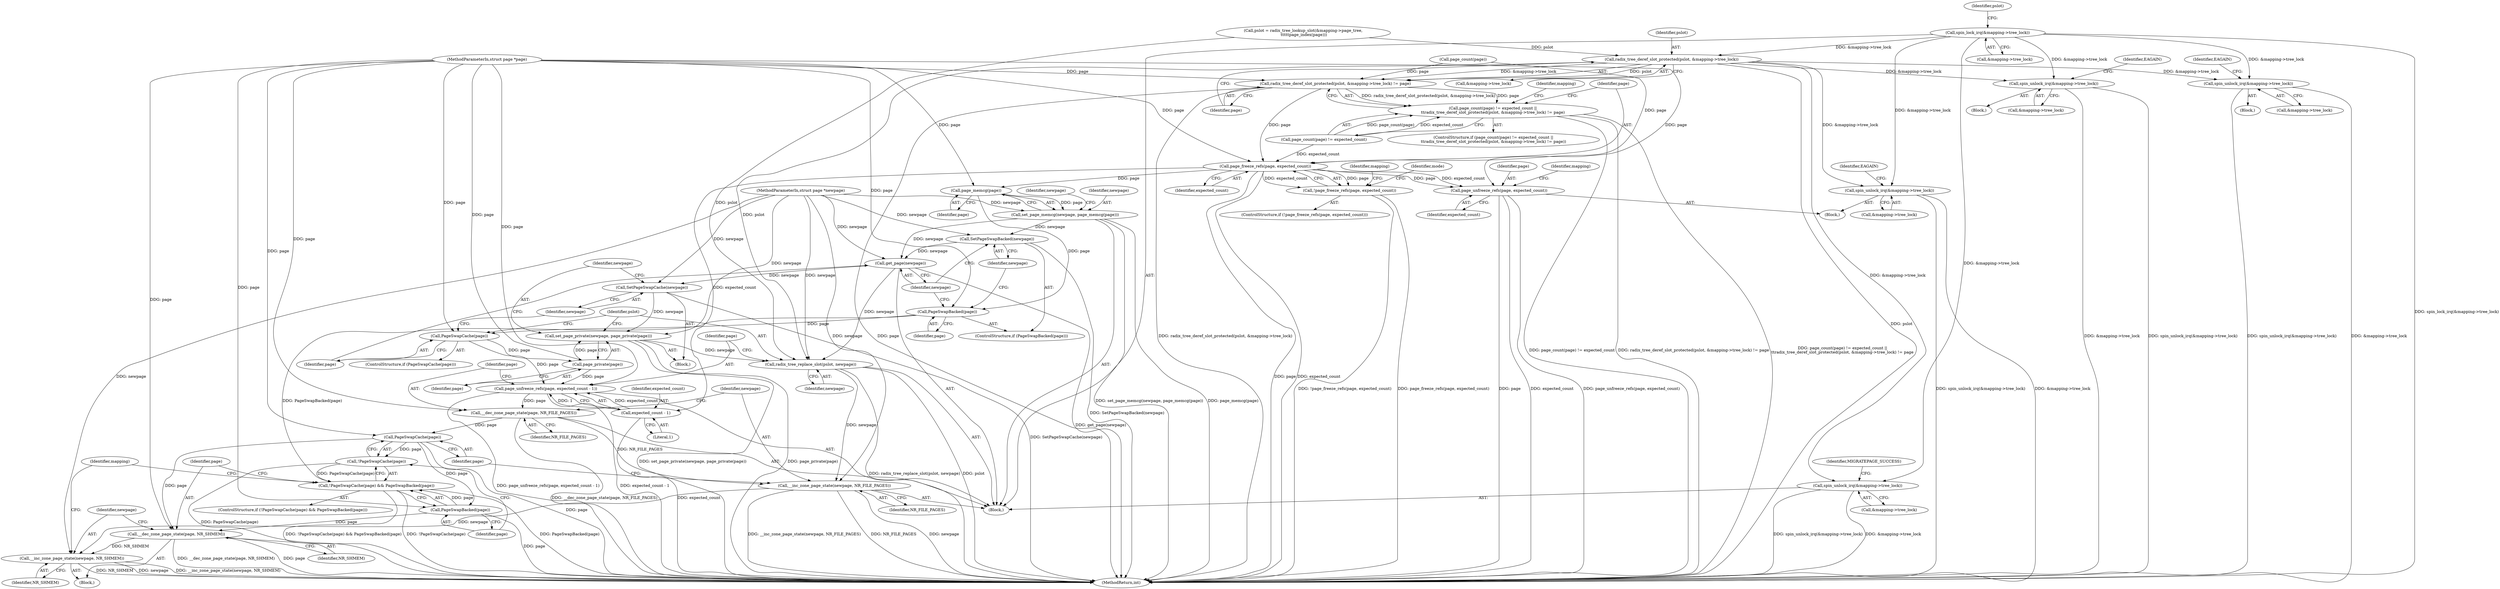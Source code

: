 digraph "0_linux_42cb14b110a5698ccf26ce59c4441722605a3743_0@pointer" {
"1000159" [label="(Call,spin_lock_irq(&mapping->tree_lock))"];
"1000186" [label="(Call,radix_tree_deref_slot_protected(pslot, &mapping->tree_lock))"];
"1000185" [label="(Call,radix_tree_deref_slot_protected(pslot, &mapping->tree_lock) != page)"];
"1000180" [label="(Call,page_count(page) != expected_count ||\n\t\tradix_tree_deref_slot_protected(pslot, &mapping->tree_lock) != page)"];
"1000204" [label="(Call,page_freeze_refs(page, expected_count))"];
"1000203" [label="(Call,!page_freeze_refs(page, expected_count))"];
"1000228" [label="(Call,page_unfreeze_refs(page, expected_count))"];
"1000241" [label="(Call,page_memcg(page))"];
"1000239" [label="(Call,set_page_memcg(newpage, page_memcg(page)))"];
"1000260" [label="(Call,SetPageSwapBacked(newpage))"];
"1000262" [label="(Call,get_page(newpage))"];
"1000268" [label="(Call,SetPageSwapCache(newpage))"];
"1000270" [label="(Call,set_page_private(newpage, page_private(page)))"];
"1000274" [label="(Call,radix_tree_replace_slot(pslot, newpage))"];
"1000285" [label="(Call,__inc_zone_page_state(newpage, NR_FILE_PAGES))"];
"1000299" [label="(Call,__inc_zone_page_state(newpage, NR_SHMEM))"];
"1000258" [label="(Call,PageSwapBacked(page))"];
"1000265" [label="(Call,PageSwapCache(page))"];
"1000272" [label="(Call,page_private(page))"];
"1000277" [label="(Call,page_unfreeze_refs(page, expected_count - 1))"];
"1000282" [label="(Call,__dec_zone_page_state(page, NR_FILE_PAGES))"];
"1000291" [label="(Call,PageSwapCache(page))"];
"1000290" [label="(Call,!PageSwapCache(page))"];
"1000289" [label="(Call,!PageSwapCache(page) && PageSwapBacked(page))"];
"1000293" [label="(Call,PageSwapBacked(page))"];
"1000296" [label="(Call,__dec_zone_page_state(page, NR_SHMEM))"];
"1000279" [label="(Call,expected_count - 1)"];
"1000194" [label="(Call,spin_unlock_irq(&mapping->tree_lock))"];
"1000208" [label="(Call,spin_unlock_irq(&mapping->tree_lock))"];
"1000231" [label="(Call,spin_unlock_irq(&mapping->tree_lock))"];
"1000302" [label="(Call,spin_unlock_irq(&mapping->tree_lock))"];
"1000227" [label="(Block,)"];
"1000160" [label="(Call,&mapping->tree_lock)"];
"1000193" [label="(Block,)"];
"1000202" [label="(ControlStructure,if (!page_freeze_refs(page, expected_count)))"];
"1000287" [label="(Identifier,NR_FILE_PAGES)"];
"1000295" [label="(Block,)"];
"1000277" [label="(Call,page_unfreeze_refs(page, expected_count - 1))"];
"1000165" [label="(Identifier,pslot)"];
"1000302" [label="(Call,spin_unlock_irq(&mapping->tree_lock))"];
"1000269" [label="(Identifier,newpage)"];
"1000300" [label="(Identifier,newpage)"];
"1000194" [label="(Call,spin_unlock_irq(&mapping->tree_lock))"];
"1000296" [label="(Call,__dec_zone_page_state(page, NR_SHMEM))"];
"1000159" [label="(Call,spin_lock_irq(&mapping->tree_lock))"];
"1000242" [label="(Identifier,page)"];
"1000272" [label="(Call,page_private(page))"];
"1000262" [label="(Call,get_page(newpage))"];
"1000186" [label="(Call,radix_tree_deref_slot_protected(pslot, &mapping->tree_lock))"];
"1000260" [label="(Call,SetPageSwapBacked(newpage))"];
"1000297" [label="(Identifier,page)"];
"1000188" [label="(Call,&mapping->tree_lock)"];
"1000187" [label="(Identifier,pslot)"];
"1000267" [label="(Block,)"];
"1000301" [label="(Identifier,NR_SHMEM)"];
"1000215" [label="(Identifier,EAGAIN)"];
"1000203" [label="(Call,!page_freeze_refs(page, expected_count))"];
"1000281" [label="(Literal,1)"];
"1000181" [label="(Call,page_count(page) != expected_count)"];
"1000274" [label="(Call,radix_tree_replace_slot(pslot, newpage))"];
"1000204" [label="(Call,page_freeze_refs(page, expected_count))"];
"1000234" [label="(Identifier,mapping)"];
"1000288" [label="(ControlStructure,if (!PageSwapCache(page) && PageSwapBacked(page)))"];
"1000261" [label="(Identifier,newpage)"];
"1000258" [label="(Call,PageSwapBacked(page))"];
"1000273" [label="(Identifier,page)"];
"1000268" [label="(Call,SetPageSwapCache(newpage))"];
"1000241" [label="(Call,page_memcg(page))"];
"1000292" [label="(Identifier,page)"];
"1000266" [label="(Identifier,page)"];
"1000228" [label="(Call,page_unfreeze_refs(page, expected_count))"];
"1000270" [label="(Call,set_page_private(newpage, page_private(page)))"];
"1000275" [label="(Identifier,pslot)"];
"1000284" [label="(Identifier,NR_FILE_PAGES)"];
"1000286" [label="(Identifier,newpage)"];
"1000299" [label="(Call,__inc_zone_page_state(newpage, NR_SHMEM))"];
"1000259" [label="(Identifier,page)"];
"1000240" [label="(Identifier,newpage)"];
"1000280" [label="(Identifier,expected_count)"];
"1000290" [label="(Call,!PageSwapCache(page))"];
"1000309" [label="(MethodReturn,int)"];
"1000109" [label="(MethodParameterIn,struct page *newpage)"];
"1000265" [label="(Call,PageSwapCache(page))"];
"1000283" [label="(Identifier,page)"];
"1000305" [label="(Identifier,mapping)"];
"1000289" [label="(Call,!PageSwapCache(page) && PageSwapBacked(page))"];
"1000303" [label="(Call,&mapping->tree_lock)"];
"1000219" [label="(Identifier,mode)"];
"1000294" [label="(Identifier,page)"];
"1000164" [label="(Call,pslot = radix_tree_lookup_slot(&mapping->page_tree,\n \t\t\t\t\tpage_index(page)))"];
"1000229" [label="(Identifier,page)"];
"1000192" [label="(Identifier,page)"];
"1000195" [label="(Call,&mapping->tree_lock)"];
"1000231" [label="(Call,spin_unlock_irq(&mapping->tree_lock))"];
"1000182" [label="(Call,page_count(page))"];
"1000257" [label="(ControlStructure,if (PageSwapBacked(page)))"];
"1000245" [label="(Identifier,newpage)"];
"1000278" [label="(Identifier,page)"];
"1000179" [label="(ControlStructure,if (page_count(page) != expected_count ||\n\t\tradix_tree_deref_slot_protected(pslot, &mapping->tree_lock) != page))"];
"1000279" [label="(Call,expected_count - 1)"];
"1000298" [label="(Identifier,NR_SHMEM)"];
"1000271" [label="(Identifier,newpage)"];
"1000209" [label="(Call,&mapping->tree_lock)"];
"1000206" [label="(Identifier,expected_count)"];
"1000205" [label="(Identifier,page)"];
"1000285" [label="(Call,__inc_zone_page_state(newpage, NR_FILE_PAGES))"];
"1000207" [label="(Block,)"];
"1000185" [label="(Call,radix_tree_deref_slot_protected(pslot, &mapping->tree_lock) != page)"];
"1000238" [label="(Identifier,EAGAIN)"];
"1000308" [label="(Identifier,MIGRATEPAGE_SUCCESS)"];
"1000211" [label="(Identifier,mapping)"];
"1000201" [label="(Identifier,EAGAIN)"];
"1000291" [label="(Call,PageSwapCache(page))"];
"1000208" [label="(Call,spin_unlock_irq(&mapping->tree_lock))"];
"1000197" [label="(Identifier,mapping)"];
"1000180" [label="(Call,page_count(page) != expected_count ||\n\t\tradix_tree_deref_slot_protected(pslot, &mapping->tree_lock) != page)"];
"1000276" [label="(Identifier,newpage)"];
"1000232" [label="(Call,&mapping->tree_lock)"];
"1000282" [label="(Call,__dec_zone_page_state(page, NR_FILE_PAGES))"];
"1000114" [label="(Block,)"];
"1000264" [label="(ControlStructure,if (PageSwapCache(page)))"];
"1000293" [label="(Call,PageSwapBacked(page))"];
"1000263" [label="(Identifier,newpage)"];
"1000230" [label="(Identifier,expected_count)"];
"1000239" [label="(Call,set_page_memcg(newpage, page_memcg(page)))"];
"1000110" [label="(MethodParameterIn,struct page *page)"];
"1000159" -> "1000114"  [label="AST: "];
"1000159" -> "1000160"  [label="CFG: "];
"1000160" -> "1000159"  [label="AST: "];
"1000165" -> "1000159"  [label="CFG: "];
"1000159" -> "1000309"  [label="DDG: spin_lock_irq(&mapping->tree_lock)"];
"1000159" -> "1000186"  [label="DDG: &mapping->tree_lock"];
"1000159" -> "1000194"  [label="DDG: &mapping->tree_lock"];
"1000159" -> "1000208"  [label="DDG: &mapping->tree_lock"];
"1000159" -> "1000231"  [label="DDG: &mapping->tree_lock"];
"1000159" -> "1000302"  [label="DDG: &mapping->tree_lock"];
"1000186" -> "1000185"  [label="AST: "];
"1000186" -> "1000188"  [label="CFG: "];
"1000187" -> "1000186"  [label="AST: "];
"1000188" -> "1000186"  [label="AST: "];
"1000192" -> "1000186"  [label="CFG: "];
"1000186" -> "1000309"  [label="DDG: pslot"];
"1000186" -> "1000185"  [label="DDG: pslot"];
"1000186" -> "1000185"  [label="DDG: &mapping->tree_lock"];
"1000164" -> "1000186"  [label="DDG: pslot"];
"1000186" -> "1000194"  [label="DDG: &mapping->tree_lock"];
"1000186" -> "1000208"  [label="DDG: &mapping->tree_lock"];
"1000186" -> "1000231"  [label="DDG: &mapping->tree_lock"];
"1000186" -> "1000274"  [label="DDG: pslot"];
"1000186" -> "1000302"  [label="DDG: &mapping->tree_lock"];
"1000185" -> "1000180"  [label="AST: "];
"1000185" -> "1000192"  [label="CFG: "];
"1000192" -> "1000185"  [label="AST: "];
"1000180" -> "1000185"  [label="CFG: "];
"1000185" -> "1000309"  [label="DDG: radix_tree_deref_slot_protected(pslot, &mapping->tree_lock)"];
"1000185" -> "1000309"  [label="DDG: page"];
"1000185" -> "1000180"  [label="DDG: radix_tree_deref_slot_protected(pslot, &mapping->tree_lock)"];
"1000185" -> "1000180"  [label="DDG: page"];
"1000182" -> "1000185"  [label="DDG: page"];
"1000110" -> "1000185"  [label="DDG: page"];
"1000185" -> "1000204"  [label="DDG: page"];
"1000180" -> "1000179"  [label="AST: "];
"1000180" -> "1000181"  [label="CFG: "];
"1000181" -> "1000180"  [label="AST: "];
"1000197" -> "1000180"  [label="CFG: "];
"1000205" -> "1000180"  [label="CFG: "];
"1000180" -> "1000309"  [label="DDG: radix_tree_deref_slot_protected(pslot, &mapping->tree_lock) != page"];
"1000180" -> "1000309"  [label="DDG: page_count(page) != expected_count"];
"1000180" -> "1000309"  [label="DDG: page_count(page) != expected_count ||\n\t\tradix_tree_deref_slot_protected(pslot, &mapping->tree_lock) != page"];
"1000181" -> "1000180"  [label="DDG: page_count(page)"];
"1000181" -> "1000180"  [label="DDG: expected_count"];
"1000204" -> "1000203"  [label="AST: "];
"1000204" -> "1000206"  [label="CFG: "];
"1000205" -> "1000204"  [label="AST: "];
"1000206" -> "1000204"  [label="AST: "];
"1000203" -> "1000204"  [label="CFG: "];
"1000204" -> "1000309"  [label="DDG: page"];
"1000204" -> "1000309"  [label="DDG: expected_count"];
"1000204" -> "1000203"  [label="DDG: page"];
"1000204" -> "1000203"  [label="DDG: expected_count"];
"1000182" -> "1000204"  [label="DDG: page"];
"1000110" -> "1000204"  [label="DDG: page"];
"1000181" -> "1000204"  [label="DDG: expected_count"];
"1000204" -> "1000228"  [label="DDG: page"];
"1000204" -> "1000228"  [label="DDG: expected_count"];
"1000204" -> "1000241"  [label="DDG: page"];
"1000204" -> "1000279"  [label="DDG: expected_count"];
"1000203" -> "1000202"  [label="AST: "];
"1000211" -> "1000203"  [label="CFG: "];
"1000219" -> "1000203"  [label="CFG: "];
"1000203" -> "1000309"  [label="DDG: !page_freeze_refs(page, expected_count)"];
"1000203" -> "1000309"  [label="DDG: page_freeze_refs(page, expected_count)"];
"1000228" -> "1000227"  [label="AST: "];
"1000228" -> "1000230"  [label="CFG: "];
"1000229" -> "1000228"  [label="AST: "];
"1000230" -> "1000228"  [label="AST: "];
"1000234" -> "1000228"  [label="CFG: "];
"1000228" -> "1000309"  [label="DDG: page_unfreeze_refs(page, expected_count)"];
"1000228" -> "1000309"  [label="DDG: page"];
"1000228" -> "1000309"  [label="DDG: expected_count"];
"1000110" -> "1000228"  [label="DDG: page"];
"1000241" -> "1000239"  [label="AST: "];
"1000241" -> "1000242"  [label="CFG: "];
"1000242" -> "1000241"  [label="AST: "];
"1000239" -> "1000241"  [label="CFG: "];
"1000241" -> "1000239"  [label="DDG: page"];
"1000110" -> "1000241"  [label="DDG: page"];
"1000241" -> "1000258"  [label="DDG: page"];
"1000239" -> "1000114"  [label="AST: "];
"1000240" -> "1000239"  [label="AST: "];
"1000245" -> "1000239"  [label="CFG: "];
"1000239" -> "1000309"  [label="DDG: set_page_memcg(newpage, page_memcg(page))"];
"1000239" -> "1000309"  [label="DDG: page_memcg(page)"];
"1000109" -> "1000239"  [label="DDG: newpage"];
"1000239" -> "1000260"  [label="DDG: newpage"];
"1000239" -> "1000262"  [label="DDG: newpage"];
"1000260" -> "1000257"  [label="AST: "];
"1000260" -> "1000261"  [label="CFG: "];
"1000261" -> "1000260"  [label="AST: "];
"1000263" -> "1000260"  [label="CFG: "];
"1000260" -> "1000309"  [label="DDG: SetPageSwapBacked(newpage)"];
"1000109" -> "1000260"  [label="DDG: newpage"];
"1000260" -> "1000262"  [label="DDG: newpage"];
"1000262" -> "1000114"  [label="AST: "];
"1000262" -> "1000263"  [label="CFG: "];
"1000263" -> "1000262"  [label="AST: "];
"1000266" -> "1000262"  [label="CFG: "];
"1000262" -> "1000309"  [label="DDG: get_page(newpage)"];
"1000109" -> "1000262"  [label="DDG: newpage"];
"1000262" -> "1000268"  [label="DDG: newpage"];
"1000262" -> "1000274"  [label="DDG: newpage"];
"1000268" -> "1000267"  [label="AST: "];
"1000268" -> "1000269"  [label="CFG: "];
"1000269" -> "1000268"  [label="AST: "];
"1000271" -> "1000268"  [label="CFG: "];
"1000268" -> "1000309"  [label="DDG: SetPageSwapCache(newpage)"];
"1000109" -> "1000268"  [label="DDG: newpage"];
"1000268" -> "1000270"  [label="DDG: newpage"];
"1000270" -> "1000267"  [label="AST: "];
"1000270" -> "1000272"  [label="CFG: "];
"1000271" -> "1000270"  [label="AST: "];
"1000272" -> "1000270"  [label="AST: "];
"1000275" -> "1000270"  [label="CFG: "];
"1000270" -> "1000309"  [label="DDG: set_page_private(newpage, page_private(page))"];
"1000270" -> "1000309"  [label="DDG: page_private(page)"];
"1000109" -> "1000270"  [label="DDG: newpage"];
"1000272" -> "1000270"  [label="DDG: page"];
"1000270" -> "1000274"  [label="DDG: newpage"];
"1000274" -> "1000114"  [label="AST: "];
"1000274" -> "1000276"  [label="CFG: "];
"1000275" -> "1000274"  [label="AST: "];
"1000276" -> "1000274"  [label="AST: "];
"1000278" -> "1000274"  [label="CFG: "];
"1000274" -> "1000309"  [label="DDG: pslot"];
"1000274" -> "1000309"  [label="DDG: radix_tree_replace_slot(pslot, newpage)"];
"1000164" -> "1000274"  [label="DDG: pslot"];
"1000109" -> "1000274"  [label="DDG: newpage"];
"1000274" -> "1000285"  [label="DDG: newpage"];
"1000285" -> "1000114"  [label="AST: "];
"1000285" -> "1000287"  [label="CFG: "];
"1000286" -> "1000285"  [label="AST: "];
"1000287" -> "1000285"  [label="AST: "];
"1000292" -> "1000285"  [label="CFG: "];
"1000285" -> "1000309"  [label="DDG: newpage"];
"1000285" -> "1000309"  [label="DDG: __inc_zone_page_state(newpage, NR_FILE_PAGES)"];
"1000285" -> "1000309"  [label="DDG: NR_FILE_PAGES"];
"1000109" -> "1000285"  [label="DDG: newpage"];
"1000282" -> "1000285"  [label="DDG: NR_FILE_PAGES"];
"1000285" -> "1000299"  [label="DDG: newpage"];
"1000299" -> "1000295"  [label="AST: "];
"1000299" -> "1000301"  [label="CFG: "];
"1000300" -> "1000299"  [label="AST: "];
"1000301" -> "1000299"  [label="AST: "];
"1000305" -> "1000299"  [label="CFG: "];
"1000299" -> "1000309"  [label="DDG: __inc_zone_page_state(newpage, NR_SHMEM)"];
"1000299" -> "1000309"  [label="DDG: NR_SHMEM"];
"1000299" -> "1000309"  [label="DDG: newpage"];
"1000109" -> "1000299"  [label="DDG: newpage"];
"1000296" -> "1000299"  [label="DDG: NR_SHMEM"];
"1000258" -> "1000257"  [label="AST: "];
"1000258" -> "1000259"  [label="CFG: "];
"1000259" -> "1000258"  [label="AST: "];
"1000261" -> "1000258"  [label="CFG: "];
"1000263" -> "1000258"  [label="CFG: "];
"1000110" -> "1000258"  [label="DDG: page"];
"1000258" -> "1000265"  [label="DDG: page"];
"1000258" -> "1000289"  [label="DDG: PageSwapBacked(page)"];
"1000265" -> "1000264"  [label="AST: "];
"1000265" -> "1000266"  [label="CFG: "];
"1000266" -> "1000265"  [label="AST: "];
"1000269" -> "1000265"  [label="CFG: "];
"1000275" -> "1000265"  [label="CFG: "];
"1000110" -> "1000265"  [label="DDG: page"];
"1000265" -> "1000272"  [label="DDG: page"];
"1000265" -> "1000277"  [label="DDG: page"];
"1000272" -> "1000273"  [label="CFG: "];
"1000273" -> "1000272"  [label="AST: "];
"1000110" -> "1000272"  [label="DDG: page"];
"1000272" -> "1000277"  [label="DDG: page"];
"1000277" -> "1000114"  [label="AST: "];
"1000277" -> "1000279"  [label="CFG: "];
"1000278" -> "1000277"  [label="AST: "];
"1000279" -> "1000277"  [label="AST: "];
"1000283" -> "1000277"  [label="CFG: "];
"1000277" -> "1000309"  [label="DDG: page_unfreeze_refs(page, expected_count - 1)"];
"1000277" -> "1000309"  [label="DDG: expected_count - 1"];
"1000110" -> "1000277"  [label="DDG: page"];
"1000279" -> "1000277"  [label="DDG: expected_count"];
"1000279" -> "1000277"  [label="DDG: 1"];
"1000277" -> "1000282"  [label="DDG: page"];
"1000282" -> "1000114"  [label="AST: "];
"1000282" -> "1000284"  [label="CFG: "];
"1000283" -> "1000282"  [label="AST: "];
"1000284" -> "1000282"  [label="AST: "];
"1000286" -> "1000282"  [label="CFG: "];
"1000282" -> "1000309"  [label="DDG: __dec_zone_page_state(page, NR_FILE_PAGES)"];
"1000110" -> "1000282"  [label="DDG: page"];
"1000282" -> "1000291"  [label="DDG: page"];
"1000291" -> "1000290"  [label="AST: "];
"1000291" -> "1000292"  [label="CFG: "];
"1000292" -> "1000291"  [label="AST: "];
"1000290" -> "1000291"  [label="CFG: "];
"1000291" -> "1000309"  [label="DDG: page"];
"1000291" -> "1000290"  [label="DDG: page"];
"1000110" -> "1000291"  [label="DDG: page"];
"1000291" -> "1000293"  [label="DDG: page"];
"1000291" -> "1000296"  [label="DDG: page"];
"1000290" -> "1000289"  [label="AST: "];
"1000294" -> "1000290"  [label="CFG: "];
"1000289" -> "1000290"  [label="CFG: "];
"1000290" -> "1000309"  [label="DDG: PageSwapCache(page)"];
"1000290" -> "1000289"  [label="DDG: PageSwapCache(page)"];
"1000289" -> "1000288"  [label="AST: "];
"1000289" -> "1000293"  [label="CFG: "];
"1000293" -> "1000289"  [label="AST: "];
"1000297" -> "1000289"  [label="CFG: "];
"1000305" -> "1000289"  [label="CFG: "];
"1000289" -> "1000309"  [label="DDG: !PageSwapCache(page)"];
"1000289" -> "1000309"  [label="DDG: PageSwapBacked(page)"];
"1000289" -> "1000309"  [label="DDG: !PageSwapCache(page) && PageSwapBacked(page)"];
"1000293" -> "1000289"  [label="DDG: page"];
"1000293" -> "1000294"  [label="CFG: "];
"1000294" -> "1000293"  [label="AST: "];
"1000293" -> "1000309"  [label="DDG: page"];
"1000110" -> "1000293"  [label="DDG: page"];
"1000293" -> "1000296"  [label="DDG: page"];
"1000296" -> "1000295"  [label="AST: "];
"1000296" -> "1000298"  [label="CFG: "];
"1000297" -> "1000296"  [label="AST: "];
"1000298" -> "1000296"  [label="AST: "];
"1000300" -> "1000296"  [label="CFG: "];
"1000296" -> "1000309"  [label="DDG: __dec_zone_page_state(page, NR_SHMEM)"];
"1000296" -> "1000309"  [label="DDG: page"];
"1000110" -> "1000296"  [label="DDG: page"];
"1000279" -> "1000281"  [label="CFG: "];
"1000280" -> "1000279"  [label="AST: "];
"1000281" -> "1000279"  [label="AST: "];
"1000279" -> "1000309"  [label="DDG: expected_count"];
"1000194" -> "1000193"  [label="AST: "];
"1000194" -> "1000195"  [label="CFG: "];
"1000195" -> "1000194"  [label="AST: "];
"1000201" -> "1000194"  [label="CFG: "];
"1000194" -> "1000309"  [label="DDG: spin_unlock_irq(&mapping->tree_lock)"];
"1000194" -> "1000309"  [label="DDG: &mapping->tree_lock"];
"1000208" -> "1000207"  [label="AST: "];
"1000208" -> "1000209"  [label="CFG: "];
"1000209" -> "1000208"  [label="AST: "];
"1000215" -> "1000208"  [label="CFG: "];
"1000208" -> "1000309"  [label="DDG: &mapping->tree_lock"];
"1000208" -> "1000309"  [label="DDG: spin_unlock_irq(&mapping->tree_lock)"];
"1000231" -> "1000227"  [label="AST: "];
"1000231" -> "1000232"  [label="CFG: "];
"1000232" -> "1000231"  [label="AST: "];
"1000238" -> "1000231"  [label="CFG: "];
"1000231" -> "1000309"  [label="DDG: &mapping->tree_lock"];
"1000231" -> "1000309"  [label="DDG: spin_unlock_irq(&mapping->tree_lock)"];
"1000302" -> "1000114"  [label="AST: "];
"1000302" -> "1000303"  [label="CFG: "];
"1000303" -> "1000302"  [label="AST: "];
"1000308" -> "1000302"  [label="CFG: "];
"1000302" -> "1000309"  [label="DDG: &mapping->tree_lock"];
"1000302" -> "1000309"  [label="DDG: spin_unlock_irq(&mapping->tree_lock)"];
}
